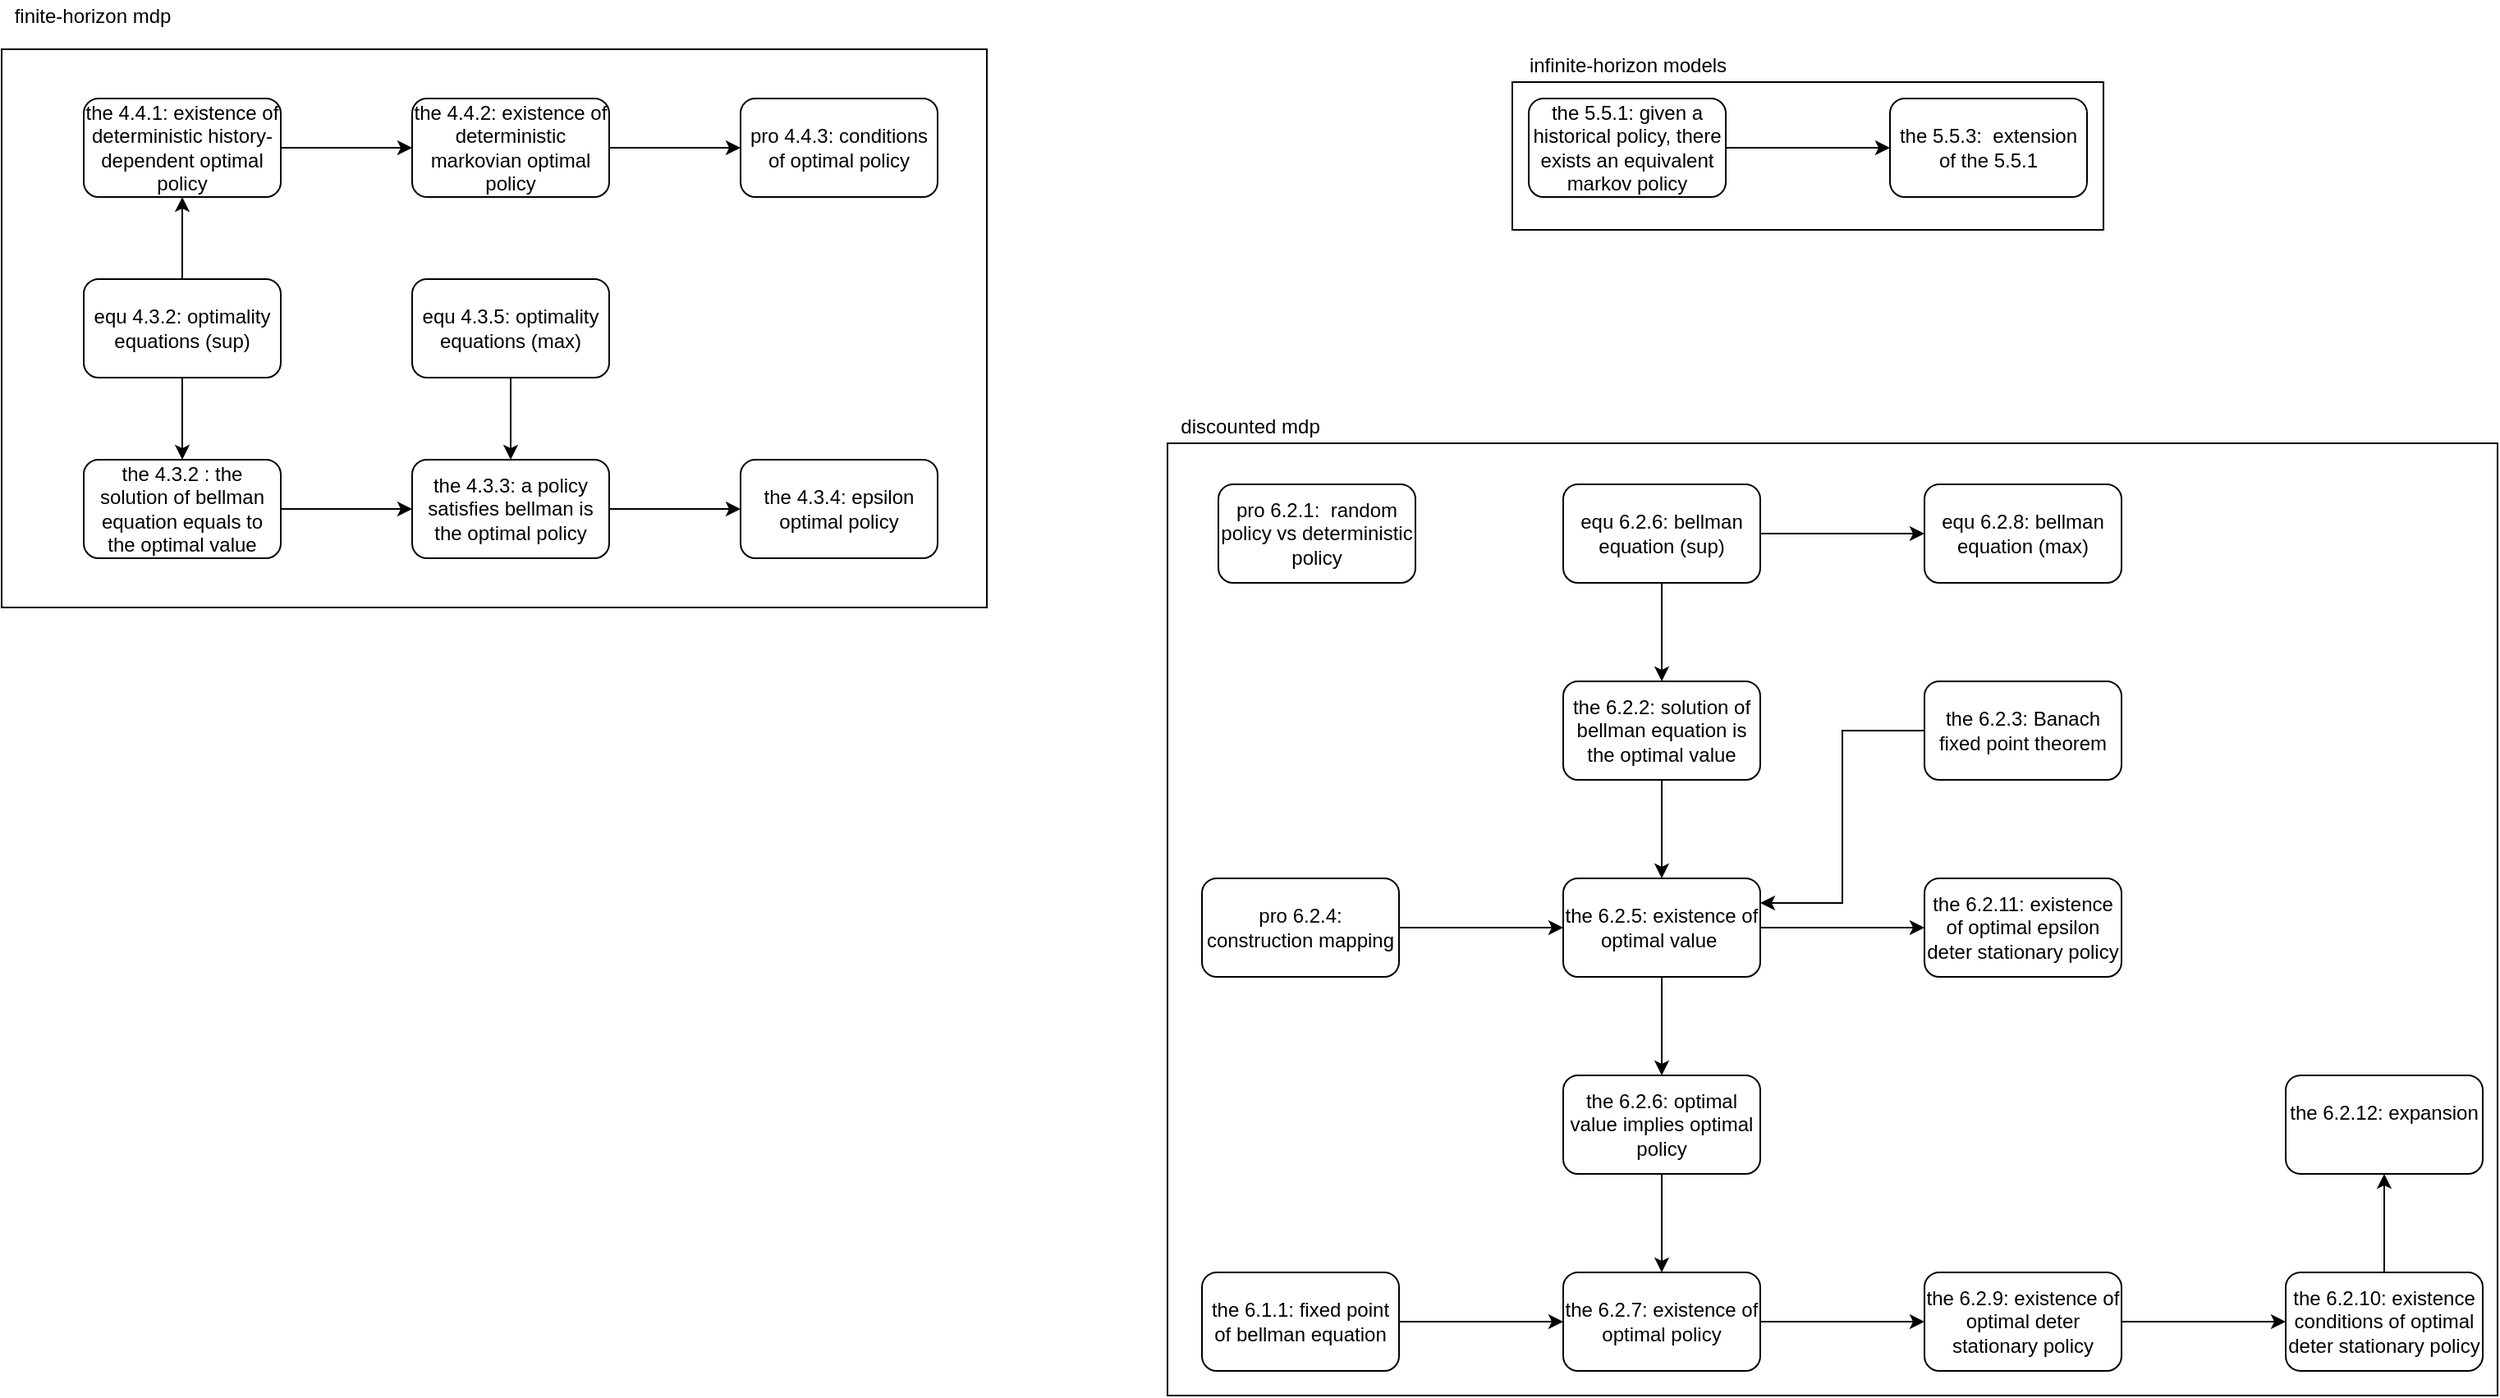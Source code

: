 <mxfile version="17.1.5" type="device"><diagram id="WqxhPRrDEa7fpHFYq_Yp" name="mdp"><mxGraphModel dx="2066" dy="1098" grid="1" gridSize="10" guides="1" tooltips="1" connect="1" arrows="1" fold="1" page="1" pageScale="1" pageWidth="827" pageHeight="1169" math="0" shadow="0"><root><mxCell id="0"/><mxCell id="1" parent="0"/><mxCell id="L7hXd18ez8EnbnGPCNwp-50" value="" style="rounded=0;whiteSpace=wrap;html=1;" vertex="1" parent="1"><mxGeometry x="1010" y="140" width="360" height="90" as="geometry"/></mxCell><mxCell id="L7hXd18ez8EnbnGPCNwp-49" value="" style="rounded=0;whiteSpace=wrap;html=1;" vertex="1" parent="1"><mxGeometry x="800" y="360" width="810" height="580" as="geometry"/></mxCell><mxCell id="L7hXd18ez8EnbnGPCNwp-16" value="" style="rounded=0;whiteSpace=wrap;html=1;" vertex="1" parent="1"><mxGeometry x="90" y="120" width="600" height="340" as="geometry"/></mxCell><mxCell id="L7hXd18ez8EnbnGPCNwp-4" value="" style="edgeStyle=orthogonalEdgeStyle;rounded=0;orthogonalLoop=1;jettySize=auto;html=1;" edge="1" parent="1" source="L7hXd18ez8EnbnGPCNwp-1" target="L7hXd18ez8EnbnGPCNwp-2"><mxGeometry relative="1" as="geometry"/></mxCell><mxCell id="L7hXd18ez8EnbnGPCNwp-11" value="" style="edgeStyle=orthogonalEdgeStyle;rounded=0;orthogonalLoop=1;jettySize=auto;html=1;" edge="1" parent="1" source="L7hXd18ez8EnbnGPCNwp-1" target="L7hXd18ez8EnbnGPCNwp-10"><mxGeometry relative="1" as="geometry"/></mxCell><mxCell id="L7hXd18ez8EnbnGPCNwp-1" value="equ 4.3.2: optimality equations (sup)" style="rounded=1;whiteSpace=wrap;html=1;" vertex="1" parent="1"><mxGeometry x="140" y="260" width="120" height="60" as="geometry"/></mxCell><mxCell id="L7hXd18ez8EnbnGPCNwp-6" value="" style="edgeStyle=orthogonalEdgeStyle;rounded=0;orthogonalLoop=1;jettySize=auto;html=1;" edge="1" parent="1" source="L7hXd18ez8EnbnGPCNwp-2" target="L7hXd18ez8EnbnGPCNwp-5"><mxGeometry relative="1" as="geometry"/></mxCell><mxCell id="L7hXd18ez8EnbnGPCNwp-2" value="the 4.3.2 : the solution of bellman equation equals to the optimal value" style="rounded=1;whiteSpace=wrap;html=1;" vertex="1" parent="1"><mxGeometry x="140" y="370" width="120" height="60" as="geometry"/></mxCell><mxCell id="L7hXd18ez8EnbnGPCNwp-7" value="" style="edgeStyle=orthogonalEdgeStyle;rounded=0;orthogonalLoop=1;jettySize=auto;html=1;" edge="1" parent="1" source="L7hXd18ez8EnbnGPCNwp-3" target="L7hXd18ez8EnbnGPCNwp-5"><mxGeometry relative="1" as="geometry"/></mxCell><mxCell id="L7hXd18ez8EnbnGPCNwp-3" value="equ 4.3.5: optimality equations (max)" style="rounded=1;whiteSpace=wrap;html=1;" vertex="1" parent="1"><mxGeometry x="340" y="260" width="120" height="60" as="geometry"/></mxCell><mxCell id="L7hXd18ez8EnbnGPCNwp-9" value="" style="edgeStyle=orthogonalEdgeStyle;rounded=0;orthogonalLoop=1;jettySize=auto;html=1;" edge="1" parent="1" source="L7hXd18ez8EnbnGPCNwp-5" target="L7hXd18ez8EnbnGPCNwp-8"><mxGeometry relative="1" as="geometry"/></mxCell><mxCell id="L7hXd18ez8EnbnGPCNwp-5" value="the 4.3.3: a policy satisfies bellman is the optimal policy" style="rounded=1;whiteSpace=wrap;html=1;" vertex="1" parent="1"><mxGeometry x="340" y="370" width="120" height="60" as="geometry"/></mxCell><mxCell id="L7hXd18ez8EnbnGPCNwp-8" value="the 4.3.4: epsilon optimal policy" style="rounded=1;whiteSpace=wrap;html=1;" vertex="1" parent="1"><mxGeometry x="540" y="370" width="120" height="60" as="geometry"/></mxCell><mxCell id="L7hXd18ez8EnbnGPCNwp-13" value="" style="edgeStyle=orthogonalEdgeStyle;rounded=0;orthogonalLoop=1;jettySize=auto;html=1;" edge="1" parent="1" source="L7hXd18ez8EnbnGPCNwp-10" target="L7hXd18ez8EnbnGPCNwp-12"><mxGeometry relative="1" as="geometry"/></mxCell><mxCell id="L7hXd18ez8EnbnGPCNwp-10" value="the 4.4.1: existence of deterministic history-dependent optimal policy" style="rounded=1;whiteSpace=wrap;html=1;" vertex="1" parent="1"><mxGeometry x="140" y="150" width="120" height="60" as="geometry"/></mxCell><mxCell id="L7hXd18ez8EnbnGPCNwp-15" value="" style="edgeStyle=orthogonalEdgeStyle;rounded=0;orthogonalLoop=1;jettySize=auto;html=1;" edge="1" parent="1" source="L7hXd18ez8EnbnGPCNwp-12" target="L7hXd18ez8EnbnGPCNwp-14"><mxGeometry relative="1" as="geometry"/></mxCell><mxCell id="L7hXd18ez8EnbnGPCNwp-12" value="the 4.4.2: existence of deterministic markovian optimal policy" style="rounded=1;whiteSpace=wrap;html=1;" vertex="1" parent="1"><mxGeometry x="340" y="150" width="120" height="60" as="geometry"/></mxCell><mxCell id="L7hXd18ez8EnbnGPCNwp-14" value="pro 4.4.3: conditions of optimal policy" style="rounded=1;whiteSpace=wrap;html=1;" vertex="1" parent="1"><mxGeometry x="540" y="150" width="120" height="60" as="geometry"/></mxCell><mxCell id="L7hXd18ez8EnbnGPCNwp-17" value="finite-horizon mdp" style="text;html=1;align=center;verticalAlign=middle;resizable=0;points=[];autosize=1;strokeColor=none;fillColor=none;" vertex="1" parent="1"><mxGeometry x="90" y="90" width="110" height="20" as="geometry"/></mxCell><mxCell id="L7hXd18ez8EnbnGPCNwp-18" value="discounted mdp" style="text;html=1;align=center;verticalAlign=middle;resizable=0;points=[];autosize=1;strokeColor=none;fillColor=none;" vertex="1" parent="1"><mxGeometry x="800" y="340" width="100" height="20" as="geometry"/></mxCell><mxCell id="L7hXd18ez8EnbnGPCNwp-22" value="" style="edgeStyle=orthogonalEdgeStyle;rounded=0;orthogonalLoop=1;jettySize=auto;html=1;" edge="1" parent="1" source="L7hXd18ez8EnbnGPCNwp-19" target="L7hXd18ez8EnbnGPCNwp-21"><mxGeometry relative="1" as="geometry"/></mxCell><mxCell id="L7hXd18ez8EnbnGPCNwp-19" value="the 5.5.1: given a historical policy, there exists an equivalent markov policy" style="rounded=1;whiteSpace=wrap;html=1;" vertex="1" parent="1"><mxGeometry x="1020" y="150" width="120" height="60" as="geometry"/></mxCell><mxCell id="L7hXd18ez8EnbnGPCNwp-20" value="infinite-horizon models" style="text;html=1;align=center;verticalAlign=middle;resizable=0;points=[];autosize=1;strokeColor=none;fillColor=none;" vertex="1" parent="1"><mxGeometry x="1010" y="120" width="140" height="20" as="geometry"/></mxCell><mxCell id="L7hXd18ez8EnbnGPCNwp-21" value="the 5.5.3: &amp;nbsp;extension of the 5.5.1" style="rounded=1;whiteSpace=wrap;html=1;" vertex="1" parent="1"><mxGeometry x="1240" y="150" width="120" height="60" as="geometry"/></mxCell><mxCell id="L7hXd18ez8EnbnGPCNwp-40" value="" style="edgeStyle=orthogonalEdgeStyle;rounded=0;orthogonalLoop=1;jettySize=auto;html=1;" edge="1" parent="1" source="L7hXd18ez8EnbnGPCNwp-23" target="L7hXd18ez8EnbnGPCNwp-38"><mxGeometry relative="1" as="geometry"/></mxCell><mxCell id="L7hXd18ez8EnbnGPCNwp-23" value="the 6.1.1: fixed point of bellman equation" style="rounded=1;whiteSpace=wrap;html=1;" vertex="1" parent="1"><mxGeometry x="821" y="865" width="120" height="60" as="geometry"/></mxCell><mxCell id="L7hXd18ez8EnbnGPCNwp-24" value="pro 6.2.1: &amp;nbsp;random policy vs deterministic policy" style="rounded=1;whiteSpace=wrap;html=1;" vertex="1" parent="1"><mxGeometry x="831" y="385" width="120" height="60" as="geometry"/></mxCell><mxCell id="L7hXd18ez8EnbnGPCNwp-28" value="" style="edgeStyle=orthogonalEdgeStyle;rounded=0;orthogonalLoop=1;jettySize=auto;html=1;" edge="1" parent="1" source="L7hXd18ez8EnbnGPCNwp-25" target="L7hXd18ez8EnbnGPCNwp-26"><mxGeometry relative="1" as="geometry"/></mxCell><mxCell id="L7hXd18ez8EnbnGPCNwp-29" value="" style="edgeStyle=orthogonalEdgeStyle;rounded=0;orthogonalLoop=1;jettySize=auto;html=1;" edge="1" parent="1" source="L7hXd18ez8EnbnGPCNwp-25" target="L7hXd18ez8EnbnGPCNwp-27"><mxGeometry relative="1" as="geometry"/></mxCell><mxCell id="L7hXd18ez8EnbnGPCNwp-25" value="equ 6.2.6: bellman equation (sup)" style="rounded=1;whiteSpace=wrap;html=1;" vertex="1" parent="1"><mxGeometry x="1041" y="385" width="120" height="60" as="geometry"/></mxCell><mxCell id="L7hXd18ez8EnbnGPCNwp-26" value="equ 6.2.8: bellman equation (max)" style="rounded=1;whiteSpace=wrap;html=1;" vertex="1" parent="1"><mxGeometry x="1261" y="385" width="120" height="60" as="geometry"/></mxCell><mxCell id="L7hXd18ez8EnbnGPCNwp-33" value="" style="edgeStyle=orthogonalEdgeStyle;rounded=0;orthogonalLoop=1;jettySize=auto;html=1;" edge="1" parent="1" source="L7hXd18ez8EnbnGPCNwp-27" target="L7hXd18ez8EnbnGPCNwp-32"><mxGeometry relative="1" as="geometry"/></mxCell><mxCell id="L7hXd18ez8EnbnGPCNwp-27" value="the 6.2.2: solution of bellman equation is the optimal value" style="rounded=1;whiteSpace=wrap;html=1;" vertex="1" parent="1"><mxGeometry x="1041" y="505" width="120" height="60" as="geometry"/></mxCell><mxCell id="L7hXd18ez8EnbnGPCNwp-34" style="edgeStyle=orthogonalEdgeStyle;rounded=0;orthogonalLoop=1;jettySize=auto;html=1;entryX=1;entryY=0.25;entryDx=0;entryDy=0;" edge="1" parent="1" source="L7hXd18ez8EnbnGPCNwp-30" target="L7hXd18ez8EnbnGPCNwp-32"><mxGeometry relative="1" as="geometry"/></mxCell><mxCell id="L7hXd18ez8EnbnGPCNwp-30" value="the 6.2.3: Banach fixed point theorem" style="rounded=1;whiteSpace=wrap;html=1;" vertex="1" parent="1"><mxGeometry x="1261" y="505" width="120" height="60" as="geometry"/></mxCell><mxCell id="L7hXd18ez8EnbnGPCNwp-35" value="" style="edgeStyle=orthogonalEdgeStyle;rounded=0;orthogonalLoop=1;jettySize=auto;html=1;" edge="1" parent="1" source="L7hXd18ez8EnbnGPCNwp-31" target="L7hXd18ez8EnbnGPCNwp-32"><mxGeometry relative="1" as="geometry"/></mxCell><mxCell id="L7hXd18ez8EnbnGPCNwp-31" value="pro 6.2.4: construction mapping" style="rounded=1;whiteSpace=wrap;html=1;" vertex="1" parent="1"><mxGeometry x="821" y="625" width="120" height="60" as="geometry"/></mxCell><mxCell id="L7hXd18ez8EnbnGPCNwp-37" value="" style="edgeStyle=orthogonalEdgeStyle;rounded=0;orthogonalLoop=1;jettySize=auto;html=1;" edge="1" parent="1" source="L7hXd18ez8EnbnGPCNwp-32" target="L7hXd18ez8EnbnGPCNwp-36"><mxGeometry relative="1" as="geometry"/></mxCell><mxCell id="L7hXd18ez8EnbnGPCNwp-46" value="" style="edgeStyle=orthogonalEdgeStyle;rounded=0;orthogonalLoop=1;jettySize=auto;html=1;" edge="1" parent="1" source="L7hXd18ez8EnbnGPCNwp-32" target="L7hXd18ez8EnbnGPCNwp-45"><mxGeometry relative="1" as="geometry"/></mxCell><mxCell id="L7hXd18ez8EnbnGPCNwp-32" value="the 6.2.5: existence of optimal value&amp;nbsp;" style="rounded=1;whiteSpace=wrap;html=1;" vertex="1" parent="1"><mxGeometry x="1041" y="625" width="120" height="60" as="geometry"/></mxCell><mxCell id="L7hXd18ez8EnbnGPCNwp-39" value="" style="edgeStyle=orthogonalEdgeStyle;rounded=0;orthogonalLoop=1;jettySize=auto;html=1;" edge="1" parent="1" source="L7hXd18ez8EnbnGPCNwp-36" target="L7hXd18ez8EnbnGPCNwp-38"><mxGeometry relative="1" as="geometry"/></mxCell><mxCell id="L7hXd18ez8EnbnGPCNwp-36" value="the 6.2.6: optimal value implies optimal policy" style="rounded=1;whiteSpace=wrap;html=1;" vertex="1" parent="1"><mxGeometry x="1041" y="745" width="120" height="60" as="geometry"/></mxCell><mxCell id="L7hXd18ez8EnbnGPCNwp-42" value="" style="edgeStyle=orthogonalEdgeStyle;rounded=0;orthogonalLoop=1;jettySize=auto;html=1;" edge="1" parent="1" source="L7hXd18ez8EnbnGPCNwp-38" target="L7hXd18ez8EnbnGPCNwp-41"><mxGeometry relative="1" as="geometry"/></mxCell><mxCell id="L7hXd18ez8EnbnGPCNwp-38" value="the 6.2.7: existence of optimal policy" style="rounded=1;whiteSpace=wrap;html=1;" vertex="1" parent="1"><mxGeometry x="1041" y="865" width="120" height="60" as="geometry"/></mxCell><mxCell id="L7hXd18ez8EnbnGPCNwp-44" value="" style="edgeStyle=orthogonalEdgeStyle;rounded=0;orthogonalLoop=1;jettySize=auto;html=1;" edge="1" parent="1" source="L7hXd18ez8EnbnGPCNwp-41" target="L7hXd18ez8EnbnGPCNwp-43"><mxGeometry relative="1" as="geometry"/></mxCell><mxCell id="L7hXd18ez8EnbnGPCNwp-41" value="the 6.2.9: existence of optimal deter stationary policy" style="rounded=1;whiteSpace=wrap;html=1;" vertex="1" parent="1"><mxGeometry x="1261" y="865" width="120" height="60" as="geometry"/></mxCell><mxCell id="L7hXd18ez8EnbnGPCNwp-48" value="" style="edgeStyle=orthogonalEdgeStyle;rounded=0;orthogonalLoop=1;jettySize=auto;html=1;" edge="1" parent="1" source="L7hXd18ez8EnbnGPCNwp-43" target="L7hXd18ez8EnbnGPCNwp-47"><mxGeometry relative="1" as="geometry"/></mxCell><mxCell id="L7hXd18ez8EnbnGPCNwp-43" value="the 6.2.10: existence conditions of optimal deter stationary policy" style="rounded=1;whiteSpace=wrap;html=1;" vertex="1" parent="1"><mxGeometry x="1481" y="865" width="120" height="60" as="geometry"/></mxCell><mxCell id="L7hXd18ez8EnbnGPCNwp-45" value="the 6.2.11: existence of optimal epsilon deter stationary policy" style="rounded=1;whiteSpace=wrap;html=1;" vertex="1" parent="1"><mxGeometry x="1261" y="625" width="120" height="60" as="geometry"/></mxCell><mxCell id="L7hXd18ez8EnbnGPCNwp-47" value="the 6.2.12: expansion &amp;nbsp;" style="rounded=1;whiteSpace=wrap;html=1;" vertex="1" parent="1"><mxGeometry x="1481" y="745" width="120" height="60" as="geometry"/></mxCell></root></mxGraphModel></diagram></mxfile>